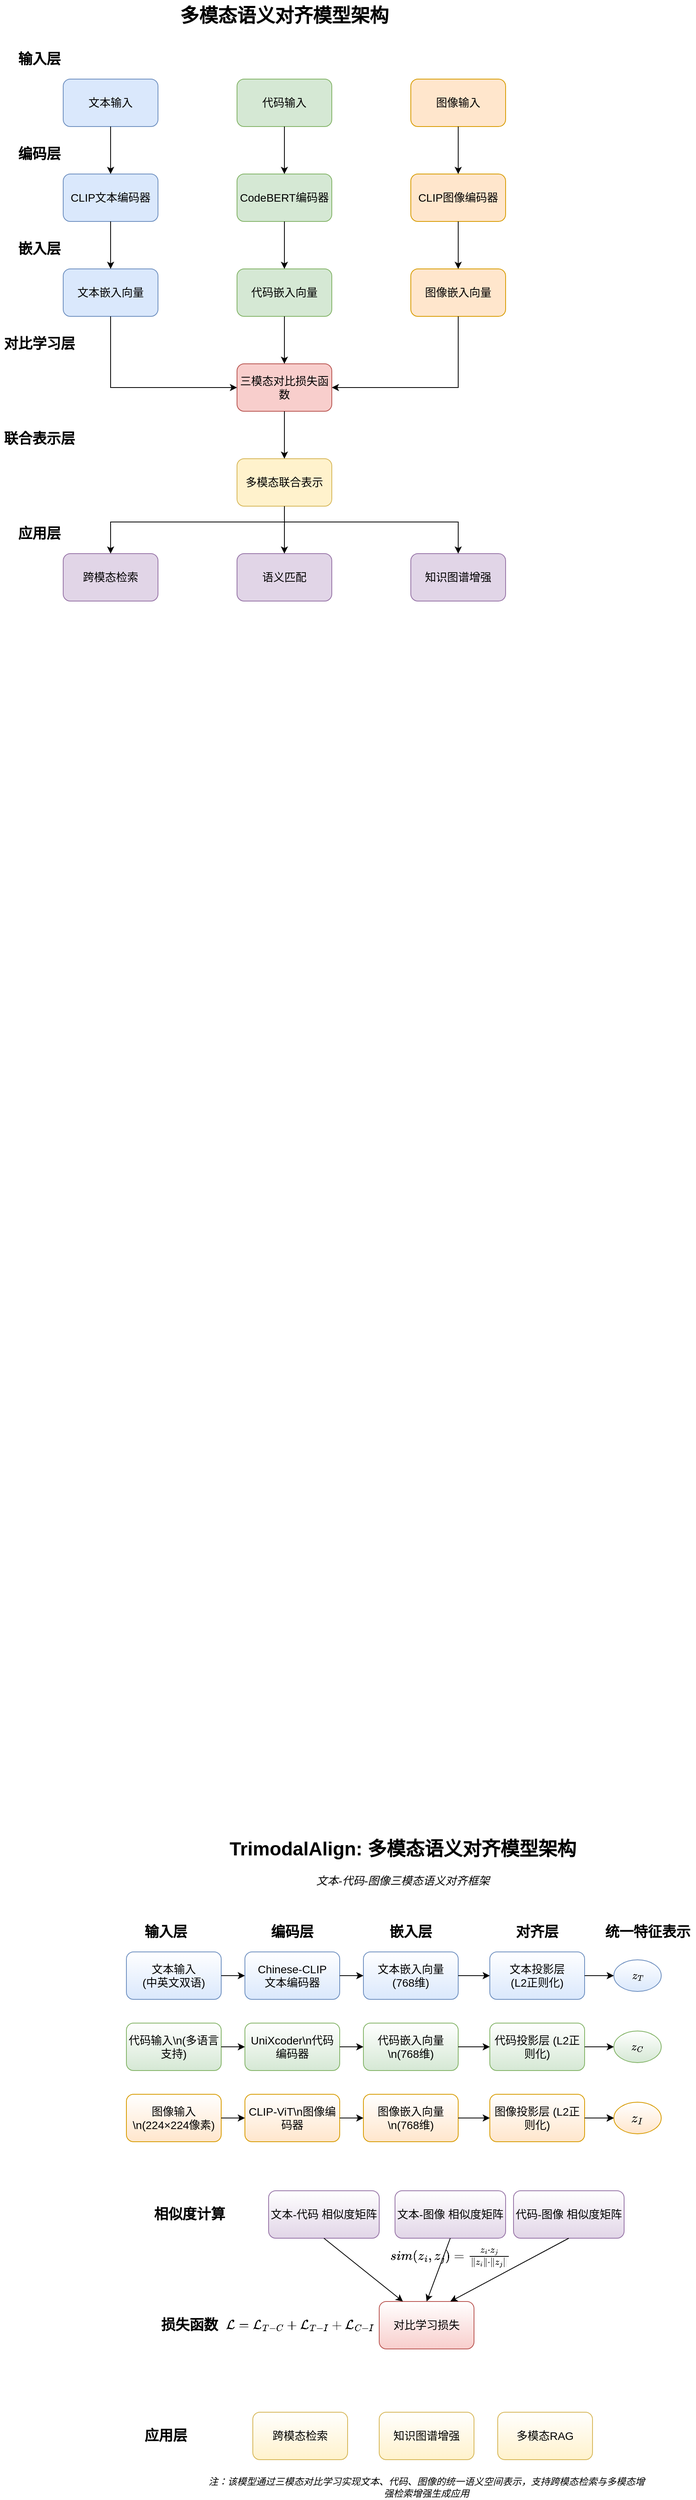 <mxfile version="26.1.1">
  <diagram id="9XEyTHgFt5FnE1anenYQ" name="Page-1">
    <mxGraphModel dx="1195" dy="615" grid="1" gridSize="10" guides="1" tooltips="1" connect="1" arrows="1" fold="1" page="1" pageScale="1" pageWidth="827" pageHeight="1169" math="1" shadow="0">
      <root>
        <mxCell id="0" />
        <mxCell id="1" parent="0" />
        <mxCell id="Po7eitYgJmfld_lYzkMR-1" value="多模态语义对齐模型架构" style="text;html=1;strokeColor=none;fillColor=none;align=center;verticalAlign=middle;whiteSpace=wrap;rounded=0;fontSize=24;fontStyle=1" parent="1" vertex="1">
          <mxGeometry x="200" y="20" width="400" height="40" as="geometry" />
        </mxCell>
        <mxCell id="Po7eitYgJmfld_lYzkMR-2" value="输入层" style="text;html=1;strokeColor=none;fillColor=none;align=center;verticalAlign=middle;whiteSpace=wrap;rounded=0;fontSize=18;fontStyle=1" parent="1" vertex="1">
          <mxGeometry x="40" y="80" width="100" height="30" as="geometry" />
        </mxCell>
        <mxCell id="Po7eitYgJmfld_lYzkMR-3" value="文本输入" style="rounded=1;whiteSpace=wrap;html=1;fontSize=14;fillColor=#dae8fc;strokeColor=#6c8ebf;" parent="1" vertex="1">
          <mxGeometry x="120" y="120" width="120" height="60" as="geometry" />
        </mxCell>
        <mxCell id="Po7eitYgJmfld_lYzkMR-4" value="代码输入" style="rounded=1;whiteSpace=wrap;html=1;fontSize=14;fillColor=#d5e8d4;strokeColor=#82b366;" parent="1" vertex="1">
          <mxGeometry x="340" y="120" width="120" height="60" as="geometry" />
        </mxCell>
        <mxCell id="Po7eitYgJmfld_lYzkMR-5" value="图像输入" style="rounded=1;whiteSpace=wrap;html=1;fontSize=14;fillColor=#ffe6cc;strokeColor=#d79b00;" parent="1" vertex="1">
          <mxGeometry x="560" y="120" width="120" height="60" as="geometry" />
        </mxCell>
        <mxCell id="Po7eitYgJmfld_lYzkMR-6" value="编码层" style="text;html=1;strokeColor=none;fillColor=none;align=center;verticalAlign=middle;whiteSpace=wrap;rounded=0;fontSize=18;fontStyle=1" parent="1" vertex="1">
          <mxGeometry x="40" y="200" width="100" height="30" as="geometry" />
        </mxCell>
        <mxCell id="Po7eitYgJmfld_lYzkMR-7" value="CLIP文本编码器" style="rounded=1;whiteSpace=wrap;html=1;fontSize=14;fillColor=#dae8fc;strokeColor=#6c8ebf;" parent="1" vertex="1">
          <mxGeometry x="120" y="240" width="120" height="60" as="geometry" />
        </mxCell>
        <mxCell id="Po7eitYgJmfld_lYzkMR-8" value="CodeBERT编码器" style="rounded=1;whiteSpace=wrap;html=1;fontSize=14;fillColor=#d5e8d4;strokeColor=#82b366;" parent="1" vertex="1">
          <mxGeometry x="340" y="240" width="120" height="60" as="geometry" />
        </mxCell>
        <mxCell id="Po7eitYgJmfld_lYzkMR-9" value="CLIP图像编码器" style="rounded=1;whiteSpace=wrap;html=1;fontSize=14;fillColor=#ffe6cc;strokeColor=#d79b00;" parent="1" vertex="1">
          <mxGeometry x="560" y="240" width="120" height="60" as="geometry" />
        </mxCell>
        <mxCell id="Po7eitYgJmfld_lYzkMR-10" value="" style="endArrow=classic;html=1;rounded=0;exitX=0.5;exitY=1;exitDx=0;exitDy=0;entryX=0.5;entryY=0;entryDx=0;entryDy=0;" parent="1" source="Po7eitYgJmfld_lYzkMR-3" target="Po7eitYgJmfld_lYzkMR-7" edge="1">
          <mxGeometry width="50" height="50" relative="1" as="geometry">
            <mxPoint x="390" y="420" as="sourcePoint" />
            <mxPoint x="440" y="370" as="targetPoint" />
          </mxGeometry>
        </mxCell>
        <mxCell id="Po7eitYgJmfld_lYzkMR-11" value="" style="endArrow=classic;html=1;rounded=0;exitX=0.5;exitY=1;exitDx=0;exitDy=0;entryX=0.5;entryY=0;entryDx=0;entryDy=0;" parent="1" source="Po7eitYgJmfld_lYzkMR-4" target="Po7eitYgJmfld_lYzkMR-8" edge="1">
          <mxGeometry width="50" height="50" relative="1" as="geometry">
            <mxPoint x="390" y="420" as="sourcePoint" />
            <mxPoint x="440" y="370" as="targetPoint" />
          </mxGeometry>
        </mxCell>
        <mxCell id="Po7eitYgJmfld_lYzkMR-12" value="" style="endArrow=classic;html=1;rounded=0;exitX=0.5;exitY=1;exitDx=0;exitDy=0;entryX=0.5;entryY=0;entryDx=0;entryDy=0;" parent="1" source="Po7eitYgJmfld_lYzkMR-5" target="Po7eitYgJmfld_lYzkMR-9" edge="1">
          <mxGeometry width="50" height="50" relative="1" as="geometry">
            <mxPoint x="390" y="420" as="sourcePoint" />
            <mxPoint x="440" y="370" as="targetPoint" />
          </mxGeometry>
        </mxCell>
        <mxCell id="Po7eitYgJmfld_lYzkMR-13" value="嵌入层" style="text;html=1;strokeColor=none;fillColor=none;align=center;verticalAlign=middle;whiteSpace=wrap;rounded=0;fontSize=18;fontStyle=1" parent="1" vertex="1">
          <mxGeometry x="40" y="320" width="100" height="30" as="geometry" />
        </mxCell>
        <mxCell id="Po7eitYgJmfld_lYzkMR-14" value="文本嵌入向量" style="rounded=1;whiteSpace=wrap;html=1;fontSize=14;fillColor=#dae8fc;strokeColor=#6c8ebf;" parent="1" vertex="1">
          <mxGeometry x="120" y="360" width="120" height="60" as="geometry" />
        </mxCell>
        <mxCell id="Po7eitYgJmfld_lYzkMR-15" value="代码嵌入向量" style="rounded=1;whiteSpace=wrap;html=1;fontSize=14;fillColor=#d5e8d4;strokeColor=#82b366;" parent="1" vertex="1">
          <mxGeometry x="340" y="360" width="120" height="60" as="geometry" />
        </mxCell>
        <mxCell id="Po7eitYgJmfld_lYzkMR-16" value="图像嵌入向量" style="rounded=1;whiteSpace=wrap;html=1;fontSize=14;fillColor=#ffe6cc;strokeColor=#d79b00;" parent="1" vertex="1">
          <mxGeometry x="560" y="360" width="120" height="60" as="geometry" />
        </mxCell>
        <mxCell id="Po7eitYgJmfld_lYzkMR-17" value="" style="endArrow=classic;html=1;rounded=0;exitX=0.5;exitY=1;exitDx=0;exitDy=0;entryX=0.5;entryY=0;entryDx=0;entryDy=0;" parent="1" source="Po7eitYgJmfld_lYzkMR-7" target="Po7eitYgJmfld_lYzkMR-14" edge="1">
          <mxGeometry width="50" height="50" relative="1" as="geometry">
            <mxPoint x="390" y="420" as="sourcePoint" />
            <mxPoint x="440" y="370" as="targetPoint" />
          </mxGeometry>
        </mxCell>
        <mxCell id="Po7eitYgJmfld_lYzkMR-18" value="" style="endArrow=classic;html=1;rounded=0;exitX=0.5;exitY=1;exitDx=0;exitDy=0;entryX=0.5;entryY=0;entryDx=0;entryDy=0;" parent="1" source="Po7eitYgJmfld_lYzkMR-8" target="Po7eitYgJmfld_lYzkMR-15" edge="1">
          <mxGeometry width="50" height="50" relative="1" as="geometry">
            <mxPoint x="390" y="420" as="sourcePoint" />
            <mxPoint x="440" y="370" as="targetPoint" />
          </mxGeometry>
        </mxCell>
        <mxCell id="Po7eitYgJmfld_lYzkMR-19" value="" style="endArrow=classic;html=1;rounded=0;exitX=0.5;exitY=1;exitDx=0;exitDy=0;entryX=0.5;entryY=0;entryDx=0;entryDy=0;" parent="1" source="Po7eitYgJmfld_lYzkMR-9" target="Po7eitYgJmfld_lYzkMR-16" edge="1">
          <mxGeometry width="50" height="50" relative="1" as="geometry">
            <mxPoint x="390" y="420" as="sourcePoint" />
            <mxPoint x="440" y="370" as="targetPoint" />
          </mxGeometry>
        </mxCell>
        <mxCell id="Po7eitYgJmfld_lYzkMR-20" value="对比学习层" style="text;html=1;strokeColor=none;fillColor=none;align=center;verticalAlign=middle;whiteSpace=wrap;rounded=0;fontSize=18;fontStyle=1" parent="1" vertex="1">
          <mxGeometry x="40" y="440" width="100" height="30" as="geometry" />
        </mxCell>
        <mxCell id="Po7eitYgJmfld_lYzkMR-21" value="三模态对比损失函数" style="rounded=1;whiteSpace=wrap;html=1;fontSize=14;fillColor=#f8cecc;strokeColor=#b85450;" parent="1" vertex="1">
          <mxGeometry x="340" y="480" width="120" height="60" as="geometry" />
        </mxCell>
        <mxCell id="Po7eitYgJmfld_lYzkMR-22" value="" style="endArrow=classic;html=1;rounded=0;exitX=0.5;exitY=1;exitDx=0;exitDy=0;entryX=0;entryY=0.5;entryDx=0;entryDy=0;" parent="1" source="Po7eitYgJmfld_lYzkMR-14" target="Po7eitYgJmfld_lYzkMR-21" edge="1">
          <mxGeometry width="50" height="50" relative="1" as="geometry">
            <mxPoint x="390" y="420" as="sourcePoint" />
            <mxPoint x="440" y="370" as="targetPoint" />
            <Array as="points">
              <mxPoint x="180" y="510" />
            </Array>
          </mxGeometry>
        </mxCell>
        <mxCell id="Po7eitYgJmfld_lYzkMR-23" value="" style="endArrow=classic;html=1;rounded=0;exitX=0.5;exitY=1;exitDx=0;exitDy=0;entryX=0.5;entryY=0;entryDx=0;entryDy=0;" parent="1" source="Po7eitYgJmfld_lYzkMR-15" target="Po7eitYgJmfld_lYzkMR-21" edge="1">
          <mxGeometry width="50" height="50" relative="1" as="geometry">
            <mxPoint x="390" y="420" as="sourcePoint" />
            <mxPoint x="440" y="370" as="targetPoint" />
          </mxGeometry>
        </mxCell>
        <mxCell id="Po7eitYgJmfld_lYzkMR-24" value="" style="endArrow=classic;html=1;rounded=0;exitX=0.5;exitY=1;exitDx=0;exitDy=0;entryX=1;entryY=0.5;entryDx=0;entryDy=0;" parent="1" source="Po7eitYgJmfld_lYzkMR-16" target="Po7eitYgJmfld_lYzkMR-21" edge="1">
          <mxGeometry width="50" height="50" relative="1" as="geometry">
            <mxPoint x="390" y="420" as="sourcePoint" />
            <mxPoint x="440" y="370" as="targetPoint" />
            <Array as="points">
              <mxPoint x="620" y="510" />
            </Array>
          </mxGeometry>
        </mxCell>
        <mxCell id="Po7eitYgJmfld_lYzkMR-25" value="联合表示层" style="text;html=1;strokeColor=none;fillColor=none;align=center;verticalAlign=middle;whiteSpace=wrap;rounded=0;fontSize=18;fontStyle=1" parent="1" vertex="1">
          <mxGeometry x="40" y="560" width="100" height="30" as="geometry" />
        </mxCell>
        <mxCell id="Po7eitYgJmfld_lYzkMR-26" value="多模态联合表示" style="rounded=1;whiteSpace=wrap;html=1;fontSize=14;fillColor=#fff2cc;strokeColor=#d6b656;" parent="1" vertex="1">
          <mxGeometry x="340" y="600" width="120" height="60" as="geometry" />
        </mxCell>
        <mxCell id="Po7eitYgJmfld_lYzkMR-27" value="" style="endArrow=classic;html=1;rounded=0;exitX=0.5;exitY=1;exitDx=0;exitDy=0;entryX=0.5;entryY=0;entryDx=0;entryDy=0;" parent="1" source="Po7eitYgJmfld_lYzkMR-21" target="Po7eitYgJmfld_lYzkMR-26" edge="1">
          <mxGeometry width="50" height="50" relative="1" as="geometry">
            <mxPoint x="390" y="420" as="sourcePoint" />
            <mxPoint x="440" y="370" as="targetPoint" />
          </mxGeometry>
        </mxCell>
        <mxCell id="Po7eitYgJmfld_lYzkMR-28" value="应用层" style="text;html=1;strokeColor=none;fillColor=none;align=center;verticalAlign=middle;whiteSpace=wrap;rounded=0;fontSize=18;fontStyle=1" parent="1" vertex="1">
          <mxGeometry x="40" y="680" width="100" height="30" as="geometry" />
        </mxCell>
        <mxCell id="Po7eitYgJmfld_lYzkMR-29" value="跨模态检索" style="rounded=1;whiteSpace=wrap;html=1;fontSize=14;fillColor=#e1d5e7;strokeColor=#9673a6;" parent="1" vertex="1">
          <mxGeometry x="120" y="720" width="120" height="60" as="geometry" />
        </mxCell>
        <mxCell id="Po7eitYgJmfld_lYzkMR-30" value="语义匹配" style="rounded=1;whiteSpace=wrap;html=1;fontSize=14;fillColor=#e1d5e7;strokeColor=#9673a6;" parent="1" vertex="1">
          <mxGeometry x="340" y="720" width="120" height="60" as="geometry" />
        </mxCell>
        <mxCell id="Po7eitYgJmfld_lYzkMR-31" value="知识图谱增强" style="rounded=1;whiteSpace=wrap;html=1;fontSize=14;fillColor=#e1d5e7;strokeColor=#9673a6;" parent="1" vertex="1">
          <mxGeometry x="560" y="720" width="120" height="60" as="geometry" />
        </mxCell>
        <mxCell id="Po7eitYgJmfld_lYzkMR-32" value="" style="endArrow=classic;html=1;rounded=0;exitX=0.5;exitY=1;exitDx=0;exitDy=0;entryX=0.5;entryY=0;entryDx=0;entryDy=0;" parent="1" source="Po7eitYgJmfld_lYzkMR-26" target="Po7eitYgJmfld_lYzkMR-30" edge="1">
          <mxGeometry width="50" height="50" relative="1" as="geometry">
            <mxPoint x="390" y="420" as="sourcePoint" />
            <mxPoint x="440" y="370" as="targetPoint" />
          </mxGeometry>
        </mxCell>
        <mxCell id="Po7eitYgJmfld_lYzkMR-33" value="" style="endArrow=classic;html=1;rounded=0;exitX=0.5;exitY=1;exitDx=0;exitDy=0;entryX=0.5;entryY=0;entryDx=0;entryDy=0;" parent="1" source="Po7eitYgJmfld_lYzkMR-26" target="Po7eitYgJmfld_lYzkMR-29" edge="1">
          <mxGeometry width="50" height="50" relative="1" as="geometry">
            <mxPoint x="390" y="420" as="sourcePoint" />
            <mxPoint x="440" y="370" as="targetPoint" />
            <Array as="points">
              <mxPoint x="400" y="680" />
              <mxPoint x="180" y="680" />
            </Array>
          </mxGeometry>
        </mxCell>
        <mxCell id="Po7eitYgJmfld_lYzkMR-34" value="" style="endArrow=classic;html=1;rounded=0;exitX=0.5;exitY=1;exitDx=0;exitDy=0;entryX=0.5;entryY=0;entryDx=0;entryDy=0;" parent="1" source="Po7eitYgJmfld_lYzkMR-26" target="Po7eitYgJmfld_lYzkMR-31" edge="1">
          <mxGeometry width="50" height="50" relative="1" as="geometry">
            <mxPoint x="390" y="420" as="sourcePoint" />
            <mxPoint x="440" y="370" as="targetPoint" />
            <Array as="points">
              <mxPoint x="400" y="680" />
              <mxPoint x="620" y="680" />
            </Array>
          </mxGeometry>
        </mxCell>
        <mxCell id="68k9HYk0SmBLlxuM7JBf-60" value="TrimodalAlign: 多模态语义对齐模型架构" style="text;html=1;strokeColor=none;fillColor=none;align=center;verticalAlign=middle;whiteSpace=wrap;rounded=0;fontSize=24;fontStyle=1" vertex="1" parent="1">
          <mxGeometry x="310" y="2338" width="480" height="40" as="geometry" />
        </mxCell>
        <mxCell id="68k9HYk0SmBLlxuM7JBf-61" value="文本-代码-图像三模态语义对齐框架" style="text;html=1;strokeColor=none;fillColor=none;align=center;verticalAlign=middle;whiteSpace=wrap;rounded=0;fontSize=14;fontStyle=2" vertex="1" parent="1">
          <mxGeometry x="390" y="2388" width="320" height="20" as="geometry" />
        </mxCell>
        <mxCell id="68k9HYk0SmBLlxuM7JBf-62" value="输入层" style="text;html=1;strokeColor=none;fillColor=none;align=center;verticalAlign=middle;whiteSpace=wrap;rounded=0;fontSize=18;fontStyle=1" vertex="1" parent="1">
          <mxGeometry x="200" y="2448" width="100" height="30" as="geometry" />
        </mxCell>
        <mxCell id="68k9HYk0SmBLlxuM7JBf-63" value="文本输入&lt;br&gt;(中英文双语)" style="rounded=1;whiteSpace=wrap;html=1;fontSize=14;fillColor=#dae8fc;strokeColor=#6c8ebf;gradientColor=#ffffff;gradientDirection=north;" vertex="1" parent="1">
          <mxGeometry x="200" y="2488" width="120" height="60" as="geometry" />
        </mxCell>
        <mxCell id="68k9HYk0SmBLlxuM7JBf-64" value="编码层" style="text;html=1;strokeColor=none;fillColor=none;align=center;verticalAlign=middle;whiteSpace=wrap;rounded=0;fontSize=18;fontStyle=1" vertex="1" parent="1">
          <mxGeometry x="360" y="2448" width="100" height="30" as="geometry" />
        </mxCell>
        <mxCell id="68k9HYk0SmBLlxuM7JBf-65" value="Chinese-CLIP&lt;br&gt;文本编码器" style="rounded=1;whiteSpace=wrap;html=1;fontSize=14;fillColor=#dae8fc;strokeColor=#6c8ebf;gradientColor=#ffffff;gradientDirection=north;" vertex="1" parent="1">
          <mxGeometry x="350" y="2488" width="120" height="60" as="geometry" />
        </mxCell>
        <mxCell id="68k9HYk0SmBLlxuM7JBf-66" value="代码输入\n(多语言支持)" style="rounded=1;whiteSpace=wrap;html=1;fontSize=14;fillColor=#d5e8d4;strokeColor=#82b366;gradientColor=#ffffff;gradientDirection=north;" vertex="1" parent="1">
          <mxGeometry x="200" y="2578" width="120" height="60" as="geometry" />
        </mxCell>
        <mxCell id="68k9HYk0SmBLlxuM7JBf-67" value="UniXcoder\n代码编码器" style="rounded=1;whiteSpace=wrap;html=1;fontSize=14;fillColor=#d5e8d4;strokeColor=#82b366;gradientColor=#ffffff;gradientDirection=north;" vertex="1" parent="1">
          <mxGeometry x="350" y="2578" width="120" height="60" as="geometry" />
        </mxCell>
        <mxCell id="68k9HYk0SmBLlxuM7JBf-68" value="图像输入\n(224×224像素)" style="rounded=1;whiteSpace=wrap;html=1;fontSize=14;fillColor=#ffe6cc;strokeColor=#d79b00;gradientColor=#ffffff;gradientDirection=north;" vertex="1" parent="1">
          <mxGeometry x="200" y="2668" width="120" height="60" as="geometry" />
        </mxCell>
        <mxCell id="68k9HYk0SmBLlxuM7JBf-69" value="CLIP-ViT\n图像编码器" style="rounded=1;whiteSpace=wrap;html=1;fontSize=14;fillColor=#ffe6cc;strokeColor=#d79b00;gradientColor=#ffffff;gradientDirection=north;" vertex="1" parent="1">
          <mxGeometry x="350" y="2668" width="120" height="60" as="geometry" />
        </mxCell>
        <mxCell id="68k9HYk0SmBLlxuM7JBf-73" value="" style="endArrow=classic;html=1;rounded=0;exitX=1;exitY=0.5;exitDx=0;exitDy=0;entryX=0;entryY=0.5;entryDx=0;entryDy=0;" edge="1" parent="1" source="68k9HYk0SmBLlxuM7JBf-63" target="68k9HYk0SmBLlxuM7JBf-65">
          <mxGeometry width="50" height="50" relative="1" as="geometry">
            <mxPoint x="1020" y="2908" as="sourcePoint" />
            <mxPoint x="1070" y="2858" as="targetPoint" />
          </mxGeometry>
        </mxCell>
        <mxCell id="68k9HYk0SmBLlxuM7JBf-74" value="" style="endArrow=classic;html=1;rounded=0;exitX=1;exitY=0.5;exitDx=0;exitDy=0;entryX=0;entryY=0.5;entryDx=0;entryDy=0;" edge="1" parent="1" source="68k9HYk0SmBLlxuM7JBf-66" target="68k9HYk0SmBLlxuM7JBf-67">
          <mxGeometry width="50" height="50" relative="1" as="geometry">
            <mxPoint x="1030" y="2858" as="sourcePoint" />
            <mxPoint x="1080" y="2808" as="targetPoint" />
          </mxGeometry>
        </mxCell>
        <mxCell id="68k9HYk0SmBLlxuM7JBf-75" value="" style="endArrow=classic;html=1;rounded=0;exitX=1;exitY=0.5;exitDx=0;exitDy=0;entryX=0;entryY=0.5;entryDx=0;entryDy=0;" edge="1" parent="1" source="68k9HYk0SmBLlxuM7JBf-68" target="68k9HYk0SmBLlxuM7JBf-69">
          <mxGeometry width="50" height="50" relative="1" as="geometry">
            <mxPoint x="1030" y="2858" as="sourcePoint" />
            <mxPoint x="1080" y="2808" as="targetPoint" />
          </mxGeometry>
        </mxCell>
        <mxCell id="68k9HYk0SmBLlxuM7JBf-76" value="嵌入层" style="text;html=1;strokeColor=none;fillColor=none;align=center;verticalAlign=middle;whiteSpace=wrap;rounded=0;fontSize=18;fontStyle=1" vertex="1" parent="1">
          <mxGeometry x="510" y="2448" width="100" height="30" as="geometry" />
        </mxCell>
        <mxCell id="68k9HYk0SmBLlxuM7JBf-77" value="文本嵌入向量&lt;br&gt;(768维)" style="rounded=1;whiteSpace=wrap;html=1;fontSize=14;fillColor=#dae8fc;strokeColor=#6c8ebf;gradientColor=#ffffff;gradientDirection=north;" vertex="1" parent="1">
          <mxGeometry x="500" y="2488" width="120" height="60" as="geometry" />
        </mxCell>
        <mxCell id="68k9HYk0SmBLlxuM7JBf-78" value="代码嵌入向量\n(768维)" style="rounded=1;whiteSpace=wrap;html=1;fontSize=14;fillColor=#d5e8d4;strokeColor=#82b366;gradientColor=#ffffff;gradientDirection=north;" vertex="1" parent="1">
          <mxGeometry x="500" y="2578" width="120" height="60" as="geometry" />
        </mxCell>
        <mxCell id="68k9HYk0SmBLlxuM7JBf-79" value="图像嵌入向量\n(768维)" style="rounded=1;whiteSpace=wrap;html=1;fontSize=14;fillColor=#ffe6cc;strokeColor=#d79b00;gradientColor=#ffffff;gradientDirection=north;" vertex="1" parent="1">
          <mxGeometry x="500" y="2668" width="120" height="60" as="geometry" />
        </mxCell>
        <mxCell id="68k9HYk0SmBLlxuM7JBf-80" value="" style="endArrow=classic;html=1;rounded=0;exitX=1;exitY=0.5;exitDx=0;exitDy=0;entryX=0;entryY=0.5;entryDx=0;entryDy=0;" edge="1" parent="1" source="68k9HYk0SmBLlxuM7JBf-65" target="68k9HYk0SmBLlxuM7JBf-77">
          <mxGeometry width="50" height="50" relative="1" as="geometry">
            <mxPoint x="1020" y="2858" as="sourcePoint" />
            <mxPoint x="1070" y="2808" as="targetPoint" />
          </mxGeometry>
        </mxCell>
        <mxCell id="68k9HYk0SmBLlxuM7JBf-81" value="" style="endArrow=classic;html=1;rounded=0;exitX=1;exitY=0.5;exitDx=0;exitDy=0;entryX=0;entryY=0.5;entryDx=0;entryDy=0;" edge="1" parent="1" source="68k9HYk0SmBLlxuM7JBf-67" target="68k9HYk0SmBLlxuM7JBf-78">
          <mxGeometry width="50" height="50" relative="1" as="geometry">
            <mxPoint x="1020" y="2858" as="sourcePoint" />
            <mxPoint x="1070" y="2808" as="targetPoint" />
          </mxGeometry>
        </mxCell>
        <mxCell id="68k9HYk0SmBLlxuM7JBf-82" value="" style="endArrow=classic;html=1;rounded=0;exitX=1;exitY=0.5;exitDx=0;exitDy=0;entryX=0;entryY=0.5;entryDx=0;entryDy=0;" edge="1" parent="1" source="68k9HYk0SmBLlxuM7JBf-69" target="68k9HYk0SmBLlxuM7JBf-79">
          <mxGeometry width="50" height="50" relative="1" as="geometry">
            <mxPoint x="1020" y="2858" as="sourcePoint" />
            <mxPoint x="1070" y="2808" as="targetPoint" />
          </mxGeometry>
        </mxCell>
        <mxCell id="68k9HYk0SmBLlxuM7JBf-83" value="对齐层" style="text;html=1;strokeColor=none;fillColor=none;align=center;verticalAlign=middle;whiteSpace=wrap;rounded=0;fontSize=18;fontStyle=1" vertex="1" parent="1">
          <mxGeometry x="670" y="2448" width="100" height="30" as="geometry" />
        </mxCell>
        <mxCell id="68k9HYk0SmBLlxuM7JBf-84" value="文本投影层 &lt;br&gt;(L2正则化)" style="rounded=1;whiteSpace=wrap;html=1;fontSize=14;fillColor=#dae8fc;strokeColor=#6c8ebf;gradientColor=#ffffff;gradientDirection=north;" vertex="1" parent="1">
          <mxGeometry x="660" y="2488" width="120" height="60" as="geometry" />
        </mxCell>
        <mxCell id="68k9HYk0SmBLlxuM7JBf-85" value="代码投影层 (L2正则化)" style="rounded=1;whiteSpace=wrap;html=1;fontSize=14;fillColor=#d5e8d4;strokeColor=#82b366;gradientColor=#ffffff;gradientDirection=north;" vertex="1" parent="1">
          <mxGeometry x="660" y="2578" width="120" height="60" as="geometry" />
        </mxCell>
        <mxCell id="68k9HYk0SmBLlxuM7JBf-115" value="" style="edgeStyle=orthogonalEdgeStyle;rounded=0;orthogonalLoop=1;jettySize=auto;html=1;" edge="1" parent="1" source="68k9HYk0SmBLlxuM7JBf-86" target="68k9HYk0SmBLlxuM7JBf-93">
          <mxGeometry relative="1" as="geometry" />
        </mxCell>
        <mxCell id="68k9HYk0SmBLlxuM7JBf-116" value="" style="edgeStyle=orthogonalEdgeStyle;rounded=0;orthogonalLoop=1;jettySize=auto;html=1;" edge="1" parent="1" source="68k9HYk0SmBLlxuM7JBf-86" target="68k9HYk0SmBLlxuM7JBf-93">
          <mxGeometry relative="1" as="geometry" />
        </mxCell>
        <mxCell id="68k9HYk0SmBLlxuM7JBf-86" value="图像投影层 (L2正则化)" style="rounded=1;whiteSpace=wrap;html=1;fontSize=14;fillColor=#ffe6cc;strokeColor=#d79b00;gradientColor=#ffffff;gradientDirection=north;" vertex="1" parent="1">
          <mxGeometry x="660" y="2668" width="120" height="60" as="geometry" />
        </mxCell>
        <mxCell id="68k9HYk0SmBLlxuM7JBf-87" value="" style="endArrow=classic;html=1;rounded=0;exitX=1;exitY=0.5;exitDx=0;exitDy=0;entryX=0;entryY=0.5;entryDx=0;entryDy=0;" edge="1" parent="1" source="68k9HYk0SmBLlxuM7JBf-77" target="68k9HYk0SmBLlxuM7JBf-84">
          <mxGeometry width="50" height="50" relative="1" as="geometry">
            <mxPoint x="1020" y="2958" as="sourcePoint" />
            <mxPoint x="1070" y="2908" as="targetPoint" />
          </mxGeometry>
        </mxCell>
        <mxCell id="68k9HYk0SmBLlxuM7JBf-88" value="" style="endArrow=classic;html=1;rounded=0;exitX=1;exitY=0.5;exitDx=0;exitDy=0;entryX=0;entryY=0.5;entryDx=0;entryDy=0;" edge="1" parent="1" source="68k9HYk0SmBLlxuM7JBf-78" target="68k9HYk0SmBLlxuM7JBf-85">
          <mxGeometry width="50" height="50" relative="1" as="geometry">
            <mxPoint x="1020" y="2958" as="sourcePoint" />
            <mxPoint x="1070" y="2908" as="targetPoint" />
          </mxGeometry>
        </mxCell>
        <mxCell id="68k9HYk0SmBLlxuM7JBf-89" value="" style="endArrow=classic;html=1;rounded=0;exitX=1;exitY=0.5;exitDx=0;exitDy=0;entryX=0;entryY=0.5;entryDx=0;entryDy=0;" edge="1" parent="1" source="68k9HYk0SmBLlxuM7JBf-79" target="68k9HYk0SmBLlxuM7JBf-86">
          <mxGeometry width="50" height="50" relative="1" as="geometry">
            <mxPoint x="1020" y="2958" as="sourcePoint" />
            <mxPoint x="1070" y="2908" as="targetPoint" />
          </mxGeometry>
        </mxCell>
        <mxCell id="68k9HYk0SmBLlxuM7JBf-90" value="统一特征表示" style="text;html=1;strokeColor=none;fillColor=none;align=center;verticalAlign=middle;whiteSpace=wrap;rounded=0;fontSize=18;fontStyle=1" vertex="1" parent="1">
          <mxGeometry x="800" y="2448" width="120" height="30" as="geometry" />
        </mxCell>
        <mxCell id="68k9HYk0SmBLlxuM7JBf-91" value="\(z_T\)" style="ellipse;whiteSpace=wrap;html=1;fontSize:14;fillColor=#dae8fc;strokeColor=#6c8ebf;gradientColor=#ffffff;gradientDirection=north;" vertex="1" parent="1">
          <mxGeometry x="817" y="2498" width="60" height="40" as="geometry" />
        </mxCell>
        <mxCell id="68k9HYk0SmBLlxuM7JBf-92" value="\(z_C\)" style="ellipse;whiteSpace=wrap;html=1;fontSize:14;fillColor=#d5e8d4;strokeColor=#82b366;gradientColor=#ffffff;gradientDirection=north;" vertex="1" parent="1">
          <mxGeometry x="817" y="2588" width="60" height="40" as="geometry" />
        </mxCell>
        <mxCell id="68k9HYk0SmBLlxuM7JBf-93" value="\(z_I\)" style="ellipse;whiteSpace=wrap;html=1;fontSize=14;fillColor=#ffe6cc;strokeColor=#d79b00;gradientColor=#ffffff;gradientDirection=north;" vertex="1" parent="1">
          <mxGeometry x="817" y="2678" width="60" height="40" as="geometry" />
        </mxCell>
        <mxCell id="68k9HYk0SmBLlxuM7JBf-94" value="" style="endArrow=classic;html=1;rounded=0;exitX=1;exitY=0.5;exitDx=0;exitDy=0;entryX=0;entryY=0.5;entryDx=0;entryDy=0;" edge="1" parent="1" source="68k9HYk0SmBLlxuM7JBf-84" target="68k9HYk0SmBLlxuM7JBf-91">
          <mxGeometry width="50" height="50" relative="1" as="geometry">
            <mxPoint x="1020" y="3058" as="sourcePoint" />
            <mxPoint x="1070" y="3008" as="targetPoint" />
          </mxGeometry>
        </mxCell>
        <mxCell id="68k9HYk0SmBLlxuM7JBf-95" value="" style="endArrow=classic;html=1;rounded=0;exitX=1;exitY=0.5;exitDx=0;exitDy=0;entryX=0;entryY=0.5;entryDx=0;entryDy=0;" edge="1" parent="1" source="68k9HYk0SmBLlxuM7JBf-85" target="68k9HYk0SmBLlxuM7JBf-92">
          <mxGeometry width="50" height="50" relative="1" as="geometry">
            <mxPoint x="1020" y="3058" as="sourcePoint" />
            <mxPoint x="1070" y="3008" as="targetPoint" />
          </mxGeometry>
        </mxCell>
        <mxCell id="68k9HYk0SmBLlxuM7JBf-96" value="" style="endArrow=classic;html=1;rounded=0;entryX=0;entryY=0.5;entryDx=0;entryDy=0;exitX=1;exitY=0.5;exitDx=0;exitDy=0;" edge="1" parent="1" source="68k9HYk0SmBLlxuM7JBf-86" target="68k9HYk0SmBLlxuM7JBf-93">
          <mxGeometry width="50" height="50" relative="1" as="geometry">
            <mxPoint x="780" y="2700" as="sourcePoint" />
            <mxPoint x="1070" y="3008" as="targetPoint" />
          </mxGeometry>
        </mxCell>
        <mxCell id="68k9HYk0SmBLlxuM7JBf-97" value="相似度计算" style="text;html=1;strokeColor=none;fillColor=none;align=center;verticalAlign=middle;whiteSpace=wrap;rounded=0;fontSize=18;fontStyle=1" vertex="1" parent="1">
          <mxGeometry x="230" y="2805" width="100" height="30" as="geometry" />
        </mxCell>
        <mxCell id="68k9HYk0SmBLlxuM7JBf-98" value="文本-代码 相似度矩阵" style="rounded=1;whiteSpace=wrap;html=1;fontSize=14;fillColor=#e1d5e7;strokeColor=#9673a6;gradientColor=#ffffff;gradientDirection=north;" vertex="1" parent="1">
          <mxGeometry x="380" y="2790" width="140" height="60" as="geometry" />
        </mxCell>
        <mxCell id="68k9HYk0SmBLlxuM7JBf-99" value="文本-图像 相似度矩阵" style="rounded=1;whiteSpace=wrap;html=1;fontSize=14;fillColor=#e1d5e7;strokeColor=#9673a6;gradientColor=#ffffff;gradientDirection=north;" vertex="1" parent="1">
          <mxGeometry x="540" y="2790" width="140" height="60" as="geometry" />
        </mxCell>
        <mxCell id="68k9HYk0SmBLlxuM7JBf-100" value="代码-图像 相似度矩阵" style="rounded=1;whiteSpace=wrap;html=1;fontSize=14;fillColor=#e1d5e7;strokeColor=#9673a6;gradientColor=#ffffff;gradientDirection=north;" vertex="1" parent="1">
          <mxGeometry x="690" y="2790" width="140" height="60" as="geometry" />
        </mxCell>
        <mxCell id="68k9HYk0SmBLlxuM7JBf-101" value="\(sim(z_i, z_j) = \frac{z_i \cdot z_j}{\|z_i\| \cdot \|z_j\|}\)" style="text;html=1;strokeColor=none;fillColor=none;align=center;verticalAlign=middle;whiteSpace=wrap;rounded=0;fontSize=14;fontStyle=2" vertex="1" parent="1">
          <mxGeometry x="410" y="2860" width="400" height="30" as="geometry" />
        </mxCell>
        <mxCell id="68k9HYk0SmBLlxuM7JBf-102" value="损失函数" style="text;html=1;strokeColor=none;fillColor=none;align=center;verticalAlign=middle;whiteSpace=wrap;rounded=0;fontSize=18;fontStyle=1" vertex="1" parent="1">
          <mxGeometry x="230" y="2945" width="100" height="30" as="geometry" />
        </mxCell>
        <mxCell id="68k9HYk0SmBLlxuM7JBf-103" value="对比学习损失" style="rounded=1;whiteSpace=wrap;html=1;fontSize=14;fillColor=#f8cecc;strokeColor=#b85450;gradientColor=#ffffff;gradientDirection=north;" vertex="1" parent="1">
          <mxGeometry x="520" y="2930" width="120" height="60" as="geometry" />
        </mxCell>
        <mxCell id="68k9HYk0SmBLlxuM7JBf-104" value="\(\mathcal{L} = \mathcal{L}_{T-C} + \mathcal{L}_{T-I} + \mathcal{L}_{C-I}\)" style="text;html=1;strokeColor=none;fillColor=none;align=center;verticalAlign=middle;whiteSpace=wrap;rounded=0;fontSize=14;fontStyle=2" vertex="1" parent="1">
          <mxGeometry x="220" y="2945" width="400" height="30" as="geometry" />
        </mxCell>
        <mxCell id="68k9HYk0SmBLlxuM7JBf-105" value="" style="endArrow=classic;html=1;rounded=0;exitX=0.5;exitY=1;exitDx=0;exitDy=0;entryX=0.25;entryY=0;entryDx=0;entryDy=0;" edge="1" parent="1" source="68k9HYk0SmBLlxuM7JBf-98" target="68k9HYk0SmBLlxuM7JBf-103">
          <mxGeometry width="50" height="50" relative="1" as="geometry">
            <mxPoint x="570" y="2900" as="sourcePoint" />
            <mxPoint x="620" y="2850" as="targetPoint" />
          </mxGeometry>
        </mxCell>
        <mxCell id="68k9HYk0SmBLlxuM7JBf-106" value="" style="endArrow=classic;html=1;rounded=0;exitX=0.5;exitY=1;exitDx=0;exitDy=0;entryX=0.5;entryY=0;entryDx=0;entryDy=0;" edge="1" parent="1" source="68k9HYk0SmBLlxuM7JBf-99" target="68k9HYk0SmBLlxuM7JBf-103">
          <mxGeometry width="50" height="50" relative="1" as="geometry">
            <mxPoint x="570" y="2900" as="sourcePoint" />
            <mxPoint x="620" y="2850" as="targetPoint" />
          </mxGeometry>
        </mxCell>
        <mxCell id="68k9HYk0SmBLlxuM7JBf-107" value="" style="endArrow=classic;html=1;rounded=0;exitX=0.5;exitY=1;exitDx=0;exitDy=0;entryX=0.75;entryY=0;entryDx=0;entryDy=0;" edge="1" parent="1" source="68k9HYk0SmBLlxuM7JBf-100" target="68k9HYk0SmBLlxuM7JBf-103">
          <mxGeometry width="50" height="50" relative="1" as="geometry">
            <mxPoint x="570" y="2900" as="sourcePoint" />
            <mxPoint x="620" y="2850" as="targetPoint" />
          </mxGeometry>
        </mxCell>
        <mxCell id="68k9HYk0SmBLlxuM7JBf-108" value="应用层" style="text;html=1;strokeColor=none;fillColor=none;align=center;verticalAlign=middle;whiteSpace=wrap;rounded=0;fontSize=18;fontStyle=1" vertex="1" parent="1">
          <mxGeometry x="200" y="3085" width="100" height="30" as="geometry" />
        </mxCell>
        <mxCell id="68k9HYk0SmBLlxuM7JBf-109" value="跨模态检索" style="rounded=1;whiteSpace=wrap;html=1;fontSize=14;fillColor=#fff2cc;strokeColor=#d6b656;gradientColor=#ffffff;gradientDirection=north;" vertex="1" parent="1">
          <mxGeometry x="360" y="3070" width="120" height="60" as="geometry" />
        </mxCell>
        <mxCell id="68k9HYk0SmBLlxuM7JBf-110" value="知识图谱增强" style="rounded=1;whiteSpace=wrap;html=1;fontSize=14;fillColor=#fff2cc;strokeColor=#d6b656;gradientColor=#ffffff;gradientDirection=north;" vertex="1" parent="1">
          <mxGeometry x="520" y="3070" width="120" height="60" as="geometry" />
        </mxCell>
        <mxCell id="68k9HYk0SmBLlxuM7JBf-111" value="多模态RAG" style="rounded=1;whiteSpace=wrap;html=1;fontSize=14;fillColor=#fff2cc;strokeColor=#d6b656;gradientColor=#ffffff;gradientDirection=north;" vertex="1" parent="1">
          <mxGeometry x="670" y="3070" width="120" height="60" as="geometry" />
        </mxCell>
        <mxCell id="68k9HYk0SmBLlxuM7JBf-113" value="注：该模型通过三模态对比学习实现文本、代码、图像的统一语义空间表示，支持跨模态检索与多模态增强检索增强生成应用" style="text;html=1;strokeColor=none;fillColor=none;align=center;verticalAlign=middle;whiteSpace=wrap;rounded=0;fontSize=12;fontStyle=2" vertex="1" parent="1">
          <mxGeometry x="300" y="3150" width="560" height="30" as="geometry" />
        </mxCell>
      </root>
    </mxGraphModel>
  </diagram>
</mxfile>
